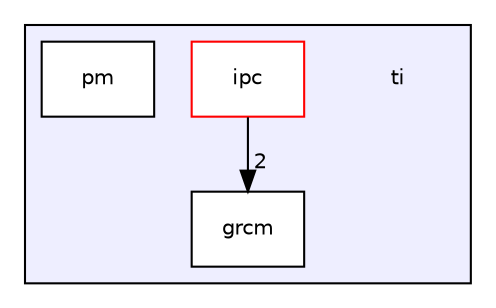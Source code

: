 digraph "ti" {
  compound=true
  node [ fontsize="10", fontname="Helvetica"];
  edge [ labelfontsize="10", labelfontname="Helvetica"];
  subgraph clusterdir_46079174fecd82ead33d8fa28082a6fc {
    graph [ bgcolor="#eeeeff", pencolor="black", label="" URL="dir_46079174fecd82ead33d8fa28082a6fc.html"];
    dir_46079174fecd82ead33d8fa28082a6fc [shape=plaintext label="ti"];
    dir_69da2738e79cd78673c2b69538fc568b [shape=box label="grcm" color="black" fillcolor="white" style="filled" URL="dir_69da2738e79cd78673c2b69538fc568b.html"];
    dir_d15d182bf14778c656928067305f92ce [shape=box label="ipc" color="red" fillcolor="white" style="filled" URL="dir_d15d182bf14778c656928067305f92ce.html"];
    dir_c0207c8a0f8ac5dab2d48248656e5002 [shape=box label="pm" color="black" fillcolor="white" style="filled" URL="dir_c0207c8a0f8ac5dab2d48248656e5002.html"];
  }
  dir_d15d182bf14778c656928067305f92ce->dir_69da2738e79cd78673c2b69538fc568b [headlabel="2", labeldistance=1.5 headhref="dir_000002_000001.html"];
}
